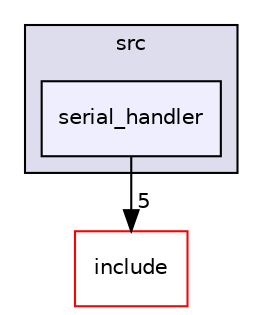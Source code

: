digraph "src/bfmc_output/src/serial_handler" {
  compound=true
  node [ fontsize="10", fontname="Helvetica"];
  edge [ labelfontsize="10", labelfontname="Helvetica"];
  subgraph clusterdir_dcd4a73841f30f6de8d74da78595f1fc {
    graph [ bgcolor="#ddddee", pencolor="black", label="src" fontname="Helvetica", fontsize="10", URL="dir_dcd4a73841f30f6de8d74da78595f1fc.html"]
  dir_1420caf547e2f343560bbc4753037663 [shape=box, label="serial_handler", style="filled", fillcolor="#eeeeff", pencolor="black", URL="dir_1420caf547e2f343560bbc4753037663.html"];
  }
  dir_f166f6beea1ca6afa00f06e7bcaf53c0 [shape=box label="include" fillcolor="white" style="filled" color="red" URL="dir_f166f6beea1ca6afa00f06e7bcaf53c0.html"];
  dir_1420caf547e2f343560bbc4753037663->dir_f166f6beea1ca6afa00f06e7bcaf53c0 [headlabel="5", labeldistance=1.5 headhref="dir_000022_000019.html"];
}
